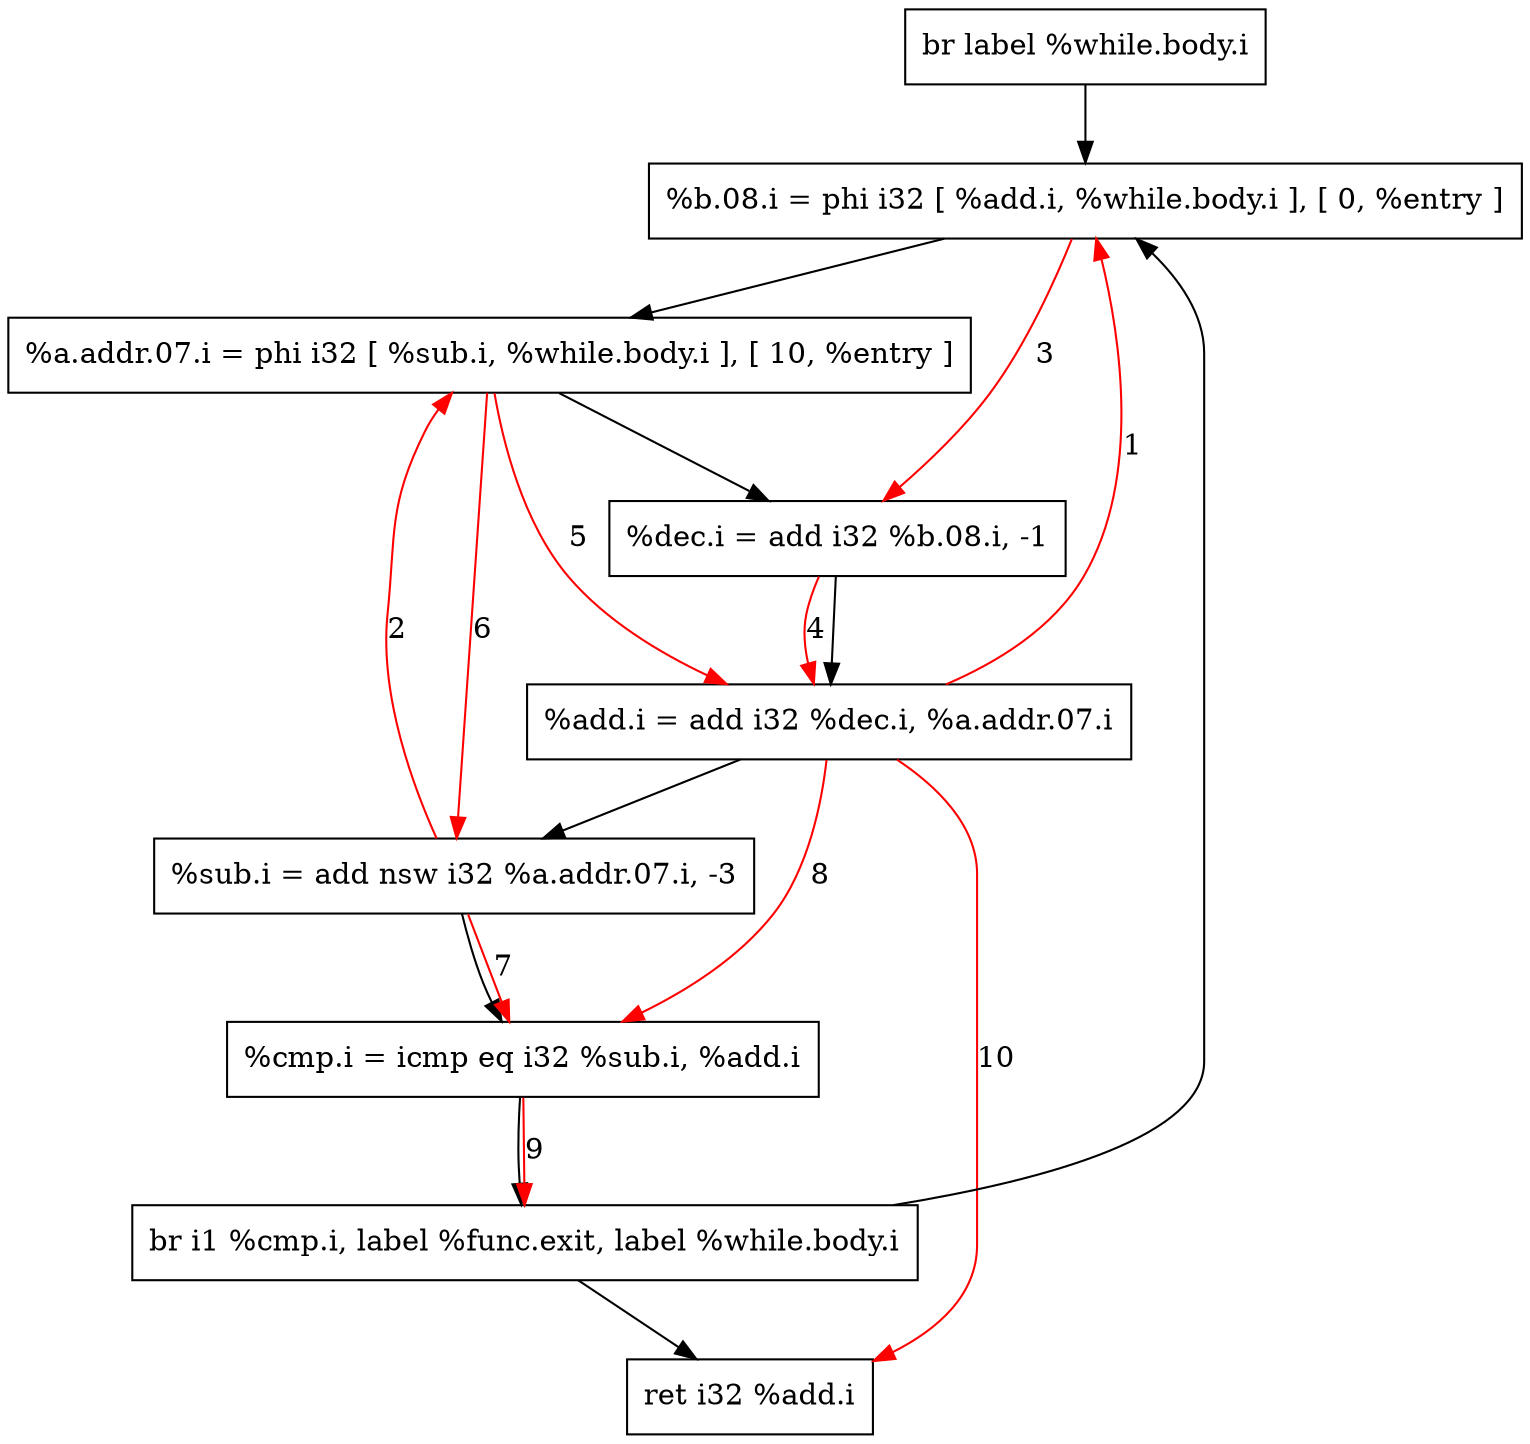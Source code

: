 digraph "CDFG for'main' function" {
	Node0x564e231c4988[shape=record, label="  br label %while.body.i"]
	Node0x564e231c4a08[shape=record, label="  %b.08.i = phi i32 [ %add.i, %while.body.i ], [ 0, %entry ]"]
	Node0x564e231c4ba8[shape=record, label="  %a.addr.07.i = phi i32 [ %sub.i, %while.body.i ], [ 10, %entry ]"]
	Node0x564e231c4ca0[shape=record, label="  %dec.i = add i32 %b.08.i, -1"]
	Node0x564e231c4d30[shape=record, label="  %add.i = add i32 %dec.i, %a.addr.07.i"]
	Node0x564e231c4da0[shape=record, label="  %sub.i = add nsw i32 %a.addr.07.i, -3"]
	Node0x564e231c4e10[shape=record, label="  %cmp.i = icmp eq i32 %sub.i, %add.i"]
	Node0x564e2315a348[shape=record, label="  br i1 %cmp.i, label %func.exit, label %while.body.i"]
	Node0x564e231c4b28[shape=record, label="  ret i32 %add.i"]
	Node0x564e231c4988 -> Node0x564e231c4a08
	Node0x564e231c4a08 -> Node0x564e231c4ba8
	Node0x564e231c4ba8 -> Node0x564e231c4ca0
	Node0x564e231c4ca0 -> Node0x564e231c4d30
	Node0x564e231c4d30 -> Node0x564e231c4da0
	Node0x564e231c4da0 -> Node0x564e231c4e10
	Node0x564e231c4e10 -> Node0x564e2315a348
	Node0x564e2315a348 -> Node0x564e231c4b28
	Node0x564e2315a348 -> Node0x564e231c4a08
edge [color=red]
	Node0x564e231c4d30 -> Node0x564e231c4a08[label="1"]
	Node0x564e231c4da0 -> Node0x564e231c4ba8[label="2"]
	Node0x564e231c4a08 -> Node0x564e231c4ca0[label="3"]
	Node0x564e231c4ca0 -> Node0x564e231c4d30[label="4"]
	Node0x564e231c4ba8 -> Node0x564e231c4d30[label="5"]
	Node0x564e231c4ba8 -> Node0x564e231c4da0[label="6"]
	Node0x564e231c4da0 -> Node0x564e231c4e10[label="7"]
	Node0x564e231c4d30 -> Node0x564e231c4e10[label="8"]
	Node0x564e231c4e10 -> Node0x564e2315a348[label="9"]
	Node0x564e231c4d30 -> Node0x564e231c4b28[label="10"]
}
